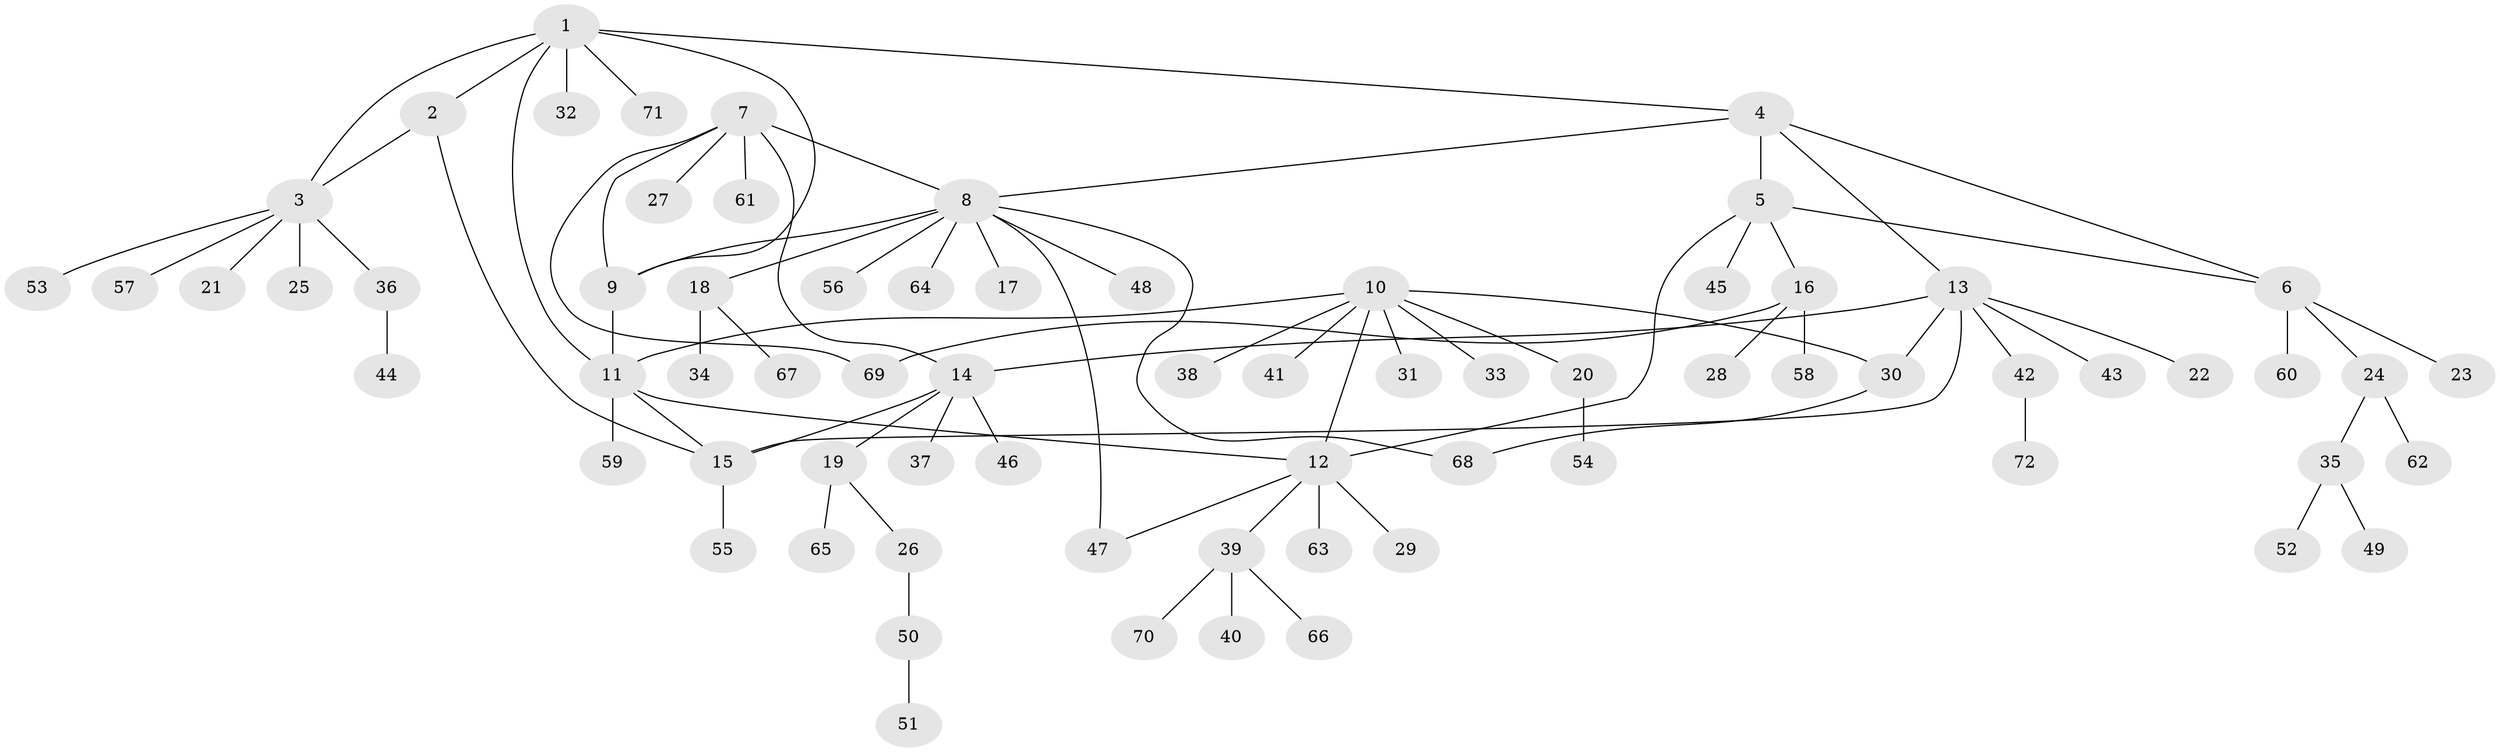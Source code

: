 // Generated by graph-tools (version 1.1) at 2025/02/03/09/25 03:02:38]
// undirected, 72 vertices, 86 edges
graph export_dot {
graph [start="1"]
  node [color=gray90,style=filled];
  1;
  2;
  3;
  4;
  5;
  6;
  7;
  8;
  9;
  10;
  11;
  12;
  13;
  14;
  15;
  16;
  17;
  18;
  19;
  20;
  21;
  22;
  23;
  24;
  25;
  26;
  27;
  28;
  29;
  30;
  31;
  32;
  33;
  34;
  35;
  36;
  37;
  38;
  39;
  40;
  41;
  42;
  43;
  44;
  45;
  46;
  47;
  48;
  49;
  50;
  51;
  52;
  53;
  54;
  55;
  56;
  57;
  58;
  59;
  60;
  61;
  62;
  63;
  64;
  65;
  66;
  67;
  68;
  69;
  70;
  71;
  72;
  1 -- 2;
  1 -- 3;
  1 -- 4;
  1 -- 9;
  1 -- 11;
  1 -- 32;
  1 -- 71;
  2 -- 3;
  2 -- 15;
  3 -- 21;
  3 -- 25;
  3 -- 36;
  3 -- 53;
  3 -- 57;
  4 -- 5;
  4 -- 6;
  4 -- 8;
  4 -- 13;
  5 -- 6;
  5 -- 12;
  5 -- 16;
  5 -- 45;
  6 -- 23;
  6 -- 24;
  6 -- 60;
  7 -- 8;
  7 -- 9;
  7 -- 14;
  7 -- 27;
  7 -- 61;
  7 -- 69;
  8 -- 9;
  8 -- 17;
  8 -- 18;
  8 -- 47;
  8 -- 48;
  8 -- 56;
  8 -- 64;
  8 -- 68;
  9 -- 11;
  10 -- 11;
  10 -- 12;
  10 -- 20;
  10 -- 30;
  10 -- 31;
  10 -- 33;
  10 -- 38;
  10 -- 41;
  11 -- 12;
  11 -- 15;
  11 -- 59;
  12 -- 29;
  12 -- 39;
  12 -- 47;
  12 -- 63;
  13 -- 14;
  13 -- 15;
  13 -- 22;
  13 -- 30;
  13 -- 42;
  13 -- 43;
  14 -- 15;
  14 -- 19;
  14 -- 37;
  14 -- 46;
  15 -- 55;
  16 -- 28;
  16 -- 58;
  16 -- 69;
  18 -- 34;
  18 -- 67;
  19 -- 26;
  19 -- 65;
  20 -- 54;
  24 -- 35;
  24 -- 62;
  26 -- 50;
  30 -- 68;
  35 -- 49;
  35 -- 52;
  36 -- 44;
  39 -- 40;
  39 -- 66;
  39 -- 70;
  42 -- 72;
  50 -- 51;
}
